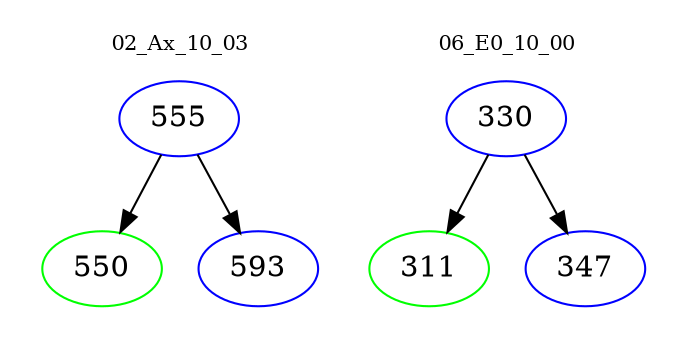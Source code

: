 digraph{
subgraph cluster_0 {
color = white
label = "02_Ax_10_03";
fontsize=10;
T0_555 [label="555", color="blue"]
T0_555 -> T0_550 [color="black"]
T0_550 [label="550", color="green"]
T0_555 -> T0_593 [color="black"]
T0_593 [label="593", color="blue"]
}
subgraph cluster_1 {
color = white
label = "06_E0_10_00";
fontsize=10;
T1_330 [label="330", color="blue"]
T1_330 -> T1_311 [color="black"]
T1_311 [label="311", color="green"]
T1_330 -> T1_347 [color="black"]
T1_347 [label="347", color="blue"]
}
}
